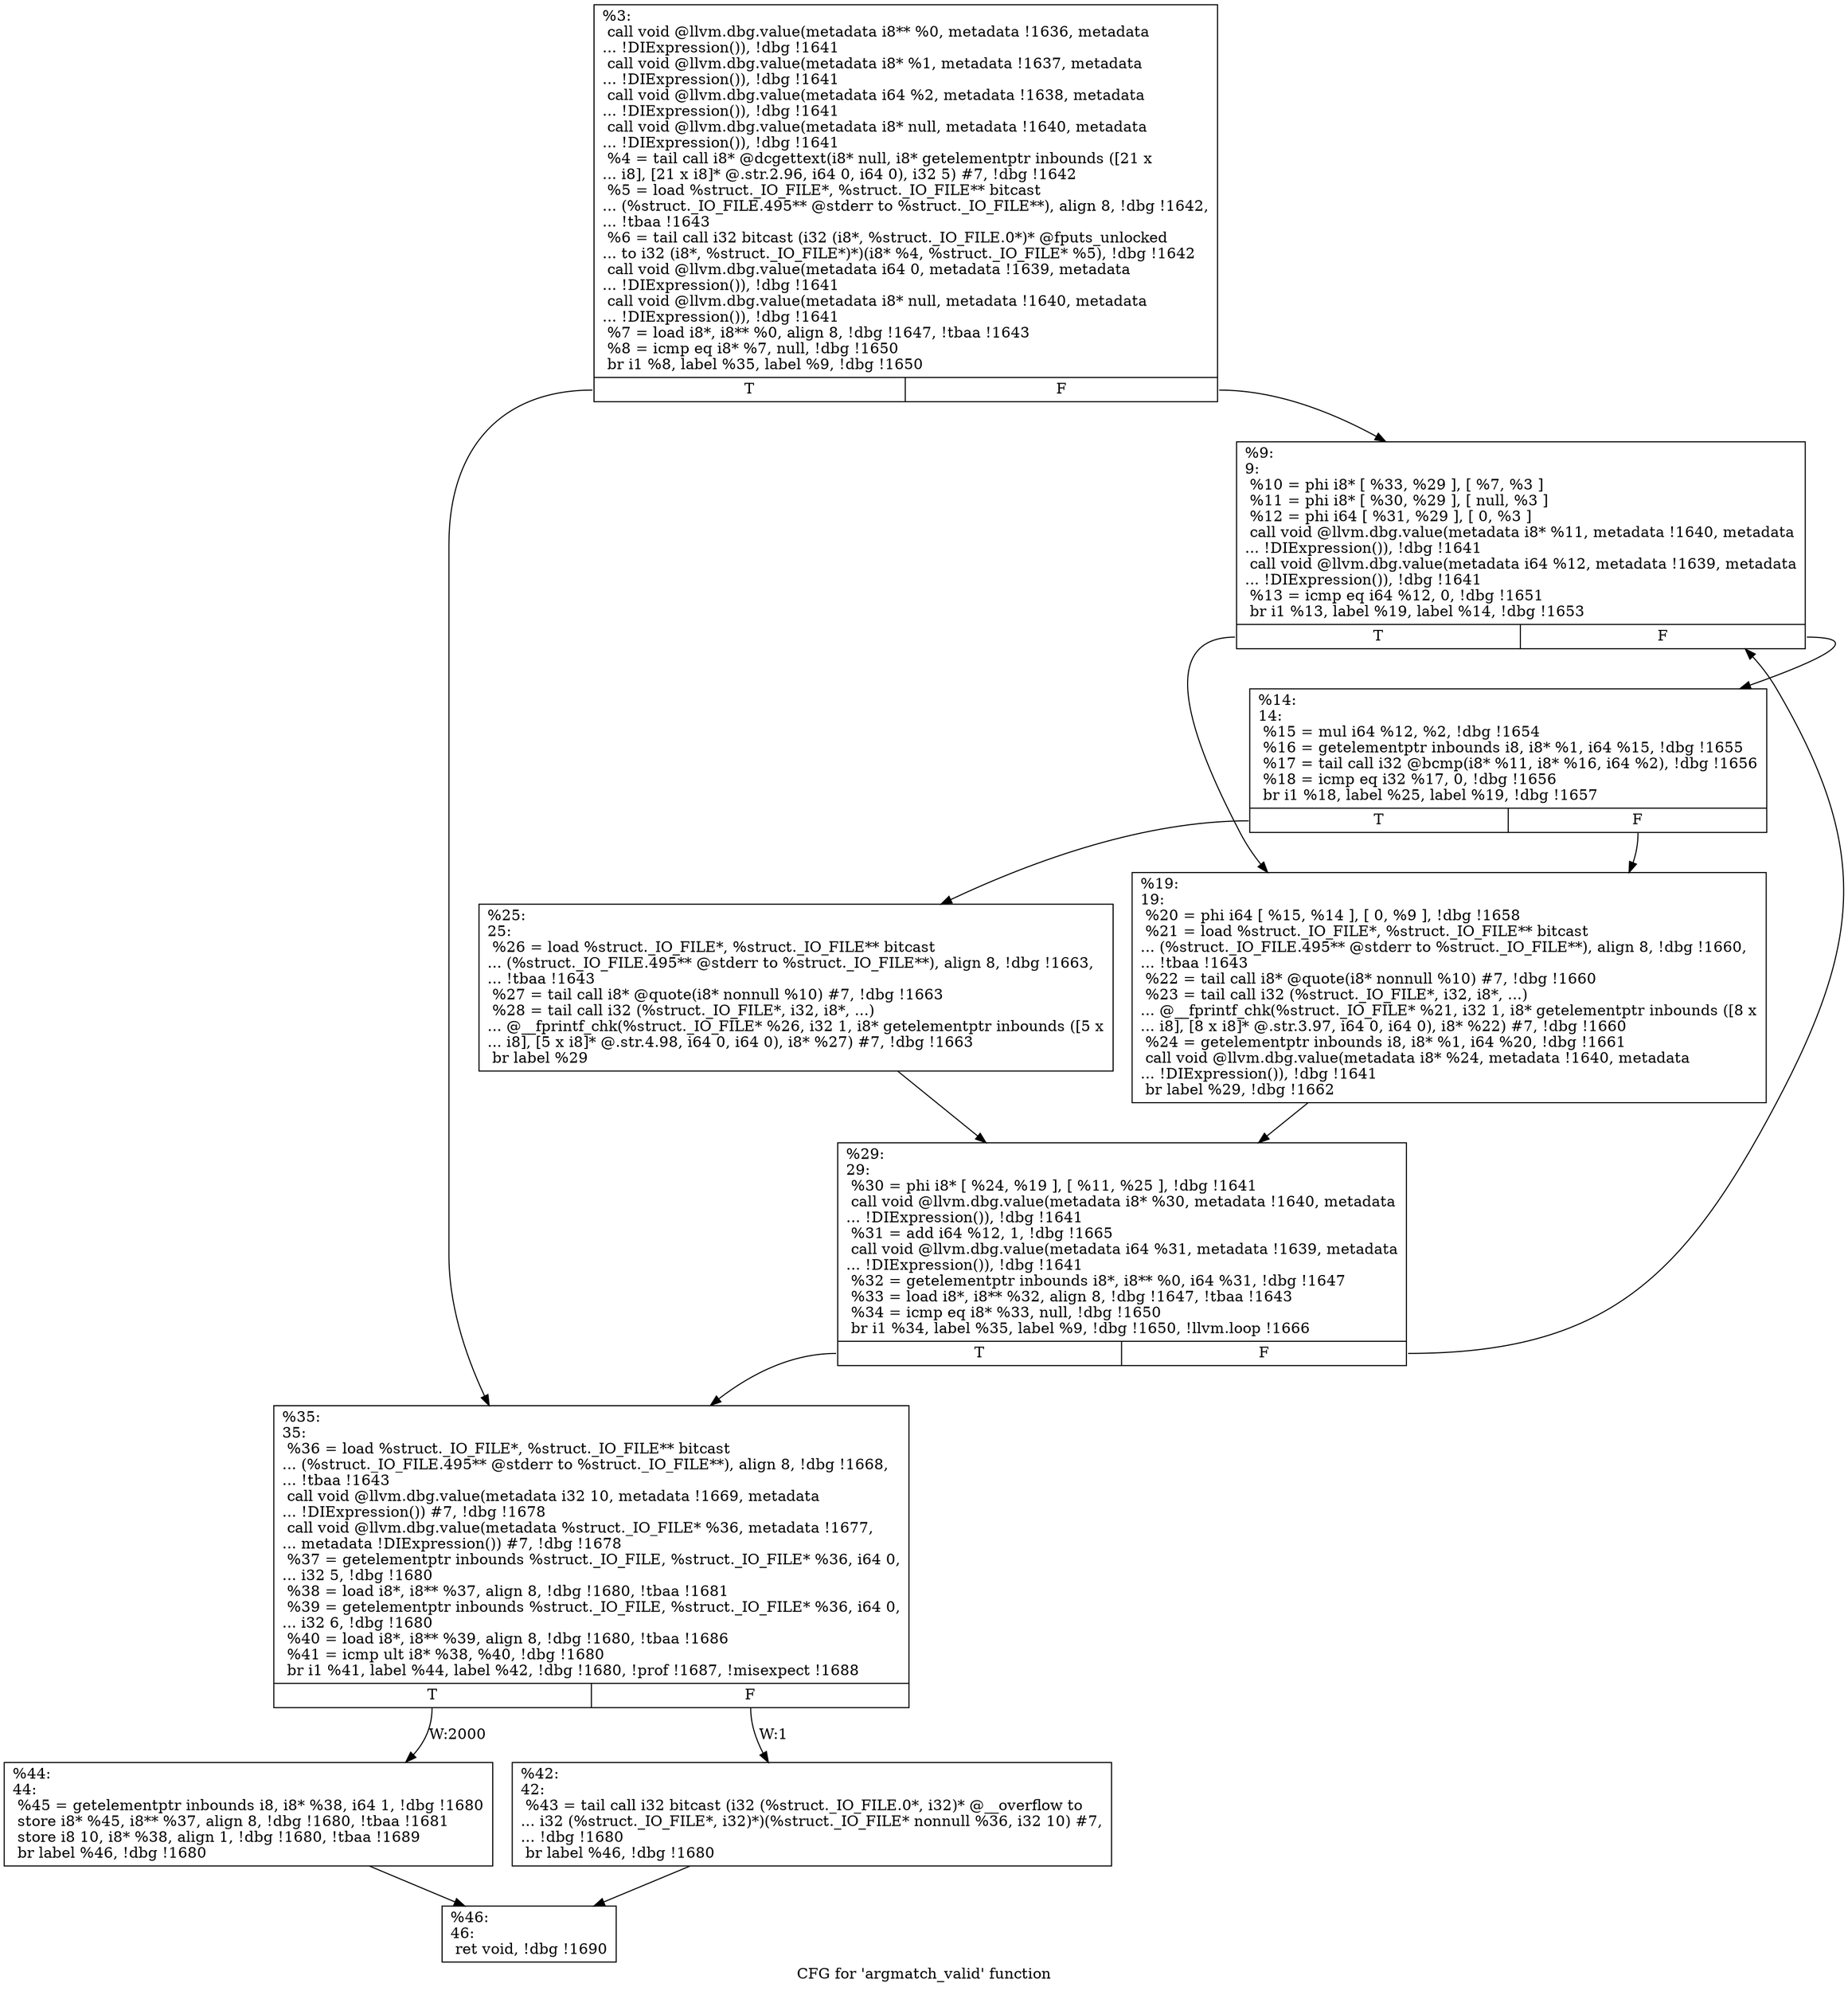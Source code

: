 digraph "CFG for 'argmatch_valid' function" {
	label="CFG for 'argmatch_valid' function";

	Node0x146a320 [shape=record,label="{%3:\l  call void @llvm.dbg.value(metadata i8** %0, metadata !1636, metadata\l... !DIExpression()), !dbg !1641\l  call void @llvm.dbg.value(metadata i8* %1, metadata !1637, metadata\l... !DIExpression()), !dbg !1641\l  call void @llvm.dbg.value(metadata i64 %2, metadata !1638, metadata\l... !DIExpression()), !dbg !1641\l  call void @llvm.dbg.value(metadata i8* null, metadata !1640, metadata\l... !DIExpression()), !dbg !1641\l  %4 = tail call i8* @dcgettext(i8* null, i8* getelementptr inbounds ([21 x\l... i8], [21 x i8]* @.str.2.96, i64 0, i64 0), i32 5) #7, !dbg !1642\l  %5 = load %struct._IO_FILE*, %struct._IO_FILE** bitcast\l... (%struct._IO_FILE.495** @stderr to %struct._IO_FILE**), align 8, !dbg !1642,\l... !tbaa !1643\l  %6 = tail call i32 bitcast (i32 (i8*, %struct._IO_FILE.0*)* @fputs_unlocked\l... to i32 (i8*, %struct._IO_FILE*)*)(i8* %4, %struct._IO_FILE* %5), !dbg !1642\l  call void @llvm.dbg.value(metadata i64 0, metadata !1639, metadata\l... !DIExpression()), !dbg !1641\l  call void @llvm.dbg.value(metadata i8* null, metadata !1640, metadata\l... !DIExpression()), !dbg !1641\l  %7 = load i8*, i8** %0, align 8, !dbg !1647, !tbaa !1643\l  %8 = icmp eq i8* %7, null, !dbg !1650\l  br i1 %8, label %35, label %9, !dbg !1650\l|{<s0>T|<s1>F}}"];
	Node0x146a320:s0 -> Node0x146acf0;
	Node0x146a320:s1 -> Node0x146ab60;
	Node0x146ab60 [shape=record,label="{%9:\l9:                                                \l  %10 = phi i8* [ %33, %29 ], [ %7, %3 ]\l  %11 = phi i8* [ %30, %29 ], [ null, %3 ]\l  %12 = phi i64 [ %31, %29 ], [ 0, %3 ]\l  call void @llvm.dbg.value(metadata i8* %11, metadata !1640, metadata\l... !DIExpression()), !dbg !1641\l  call void @llvm.dbg.value(metadata i64 %12, metadata !1639, metadata\l... !DIExpression()), !dbg !1641\l  %13 = icmp eq i64 %12, 0, !dbg !1651\l  br i1 %13, label %19, label %14, !dbg !1653\l|{<s0>T|<s1>F}}"];
	Node0x146ab60:s0 -> Node0x146ac00;
	Node0x146ab60:s1 -> Node0x146abb0;
	Node0x146abb0 [shape=record,label="{%14:\l14:                                               \l  %15 = mul i64 %12, %2, !dbg !1654\l  %16 = getelementptr inbounds i8, i8* %1, i64 %15, !dbg !1655\l  %17 = tail call i32 @bcmp(i8* %11, i8* %16, i64 %2), !dbg !1656\l  %18 = icmp eq i32 %17, 0, !dbg !1656\l  br i1 %18, label %25, label %19, !dbg !1657\l|{<s0>T|<s1>F}}"];
	Node0x146abb0:s0 -> Node0x146ac50;
	Node0x146abb0:s1 -> Node0x146ac00;
	Node0x146ac00 [shape=record,label="{%19:\l19:                                               \l  %20 = phi i64 [ %15, %14 ], [ 0, %9 ], !dbg !1658\l  %21 = load %struct._IO_FILE*, %struct._IO_FILE** bitcast\l... (%struct._IO_FILE.495** @stderr to %struct._IO_FILE**), align 8, !dbg !1660,\l... !tbaa !1643\l  %22 = tail call i8* @quote(i8* nonnull %10) #7, !dbg !1660\l  %23 = tail call i32 (%struct._IO_FILE*, i32, i8*, ...)\l... @__fprintf_chk(%struct._IO_FILE* %21, i32 1, i8* getelementptr inbounds ([8 x\l... i8], [8 x i8]* @.str.3.97, i64 0, i64 0), i8* %22) #7, !dbg !1660\l  %24 = getelementptr inbounds i8, i8* %1, i64 %20, !dbg !1661\l  call void @llvm.dbg.value(metadata i8* %24, metadata !1640, metadata\l... !DIExpression()), !dbg !1641\l  br label %29, !dbg !1662\l}"];
	Node0x146ac00 -> Node0x146aca0;
	Node0x146ac50 [shape=record,label="{%25:\l25:                                               \l  %26 = load %struct._IO_FILE*, %struct._IO_FILE** bitcast\l... (%struct._IO_FILE.495** @stderr to %struct._IO_FILE**), align 8, !dbg !1663,\l... !tbaa !1643\l  %27 = tail call i8* @quote(i8* nonnull %10) #7, !dbg !1663\l  %28 = tail call i32 (%struct._IO_FILE*, i32, i8*, ...)\l... @__fprintf_chk(%struct._IO_FILE* %26, i32 1, i8* getelementptr inbounds ([5 x\l... i8], [5 x i8]* @.str.4.98, i64 0, i64 0), i8* %27) #7, !dbg !1663\l  br label %29\l}"];
	Node0x146ac50 -> Node0x146aca0;
	Node0x146aca0 [shape=record,label="{%29:\l29:                                               \l  %30 = phi i8* [ %24, %19 ], [ %11, %25 ], !dbg !1641\l  call void @llvm.dbg.value(metadata i8* %30, metadata !1640, metadata\l... !DIExpression()), !dbg !1641\l  %31 = add i64 %12, 1, !dbg !1665\l  call void @llvm.dbg.value(metadata i64 %31, metadata !1639, metadata\l... !DIExpression()), !dbg !1641\l  %32 = getelementptr inbounds i8*, i8** %0, i64 %31, !dbg !1647\l  %33 = load i8*, i8** %32, align 8, !dbg !1647, !tbaa !1643\l  %34 = icmp eq i8* %33, null, !dbg !1650\l  br i1 %34, label %35, label %9, !dbg !1650, !llvm.loop !1666\l|{<s0>T|<s1>F}}"];
	Node0x146aca0:s0 -> Node0x146acf0;
	Node0x146aca0:s1 -> Node0x146ab60;
	Node0x146acf0 [shape=record,label="{%35:\l35:                                               \l  %36 = load %struct._IO_FILE*, %struct._IO_FILE** bitcast\l... (%struct._IO_FILE.495** @stderr to %struct._IO_FILE**), align 8, !dbg !1668,\l... !tbaa !1643\l  call void @llvm.dbg.value(metadata i32 10, metadata !1669, metadata\l... !DIExpression()) #7, !dbg !1678\l  call void @llvm.dbg.value(metadata %struct._IO_FILE* %36, metadata !1677,\l... metadata !DIExpression()) #7, !dbg !1678\l  %37 = getelementptr inbounds %struct._IO_FILE, %struct._IO_FILE* %36, i64 0,\l... i32 5, !dbg !1680\l  %38 = load i8*, i8** %37, align 8, !dbg !1680, !tbaa !1681\l  %39 = getelementptr inbounds %struct._IO_FILE, %struct._IO_FILE* %36, i64 0,\l... i32 6, !dbg !1680\l  %40 = load i8*, i8** %39, align 8, !dbg !1680, !tbaa !1686\l  %41 = icmp ult i8* %38, %40, !dbg !1680\l  br i1 %41, label %44, label %42, !dbg !1680, !prof !1687, !misexpect !1688\l|{<s0>T|<s1>F}}"];
	Node0x146acf0:s0 -> Node0x146ad90[label="W:2000"];
	Node0x146acf0:s1 -> Node0x146ad40[label="W:1"];
	Node0x146ad40 [shape=record,label="{%42:\l42:                                               \l  %43 = tail call i32 bitcast (i32 (%struct._IO_FILE.0*, i32)* @__overflow to\l... i32 (%struct._IO_FILE*, i32)*)(%struct._IO_FILE* nonnull %36, i32 10) #7,\l... !dbg !1680\l  br label %46, !dbg !1680\l}"];
	Node0x146ad40 -> Node0x146ade0;
	Node0x146ad90 [shape=record,label="{%44:\l44:                                               \l  %45 = getelementptr inbounds i8, i8* %38, i64 1, !dbg !1680\l  store i8* %45, i8** %37, align 8, !dbg !1680, !tbaa !1681\l  store i8 10, i8* %38, align 1, !dbg !1680, !tbaa !1689\l  br label %46, !dbg !1680\l}"];
	Node0x146ad90 -> Node0x146ade0;
	Node0x146ade0 [shape=record,label="{%46:\l46:                                               \l  ret void, !dbg !1690\l}"];
}
